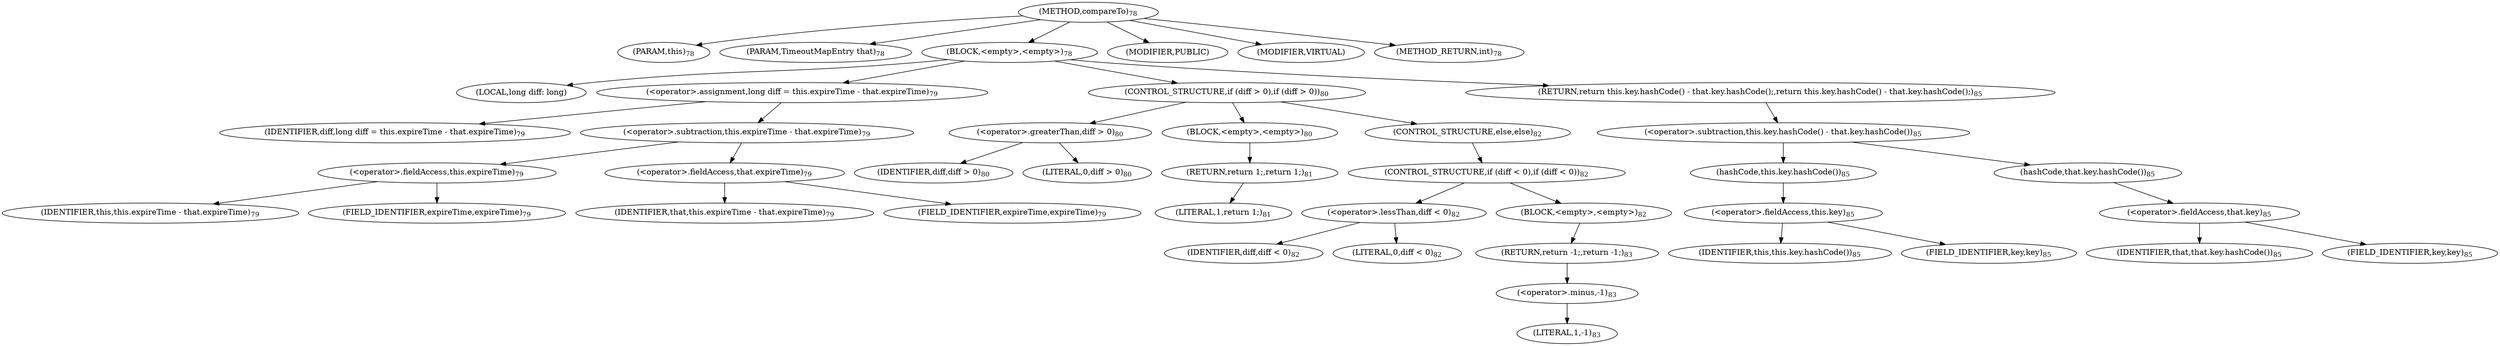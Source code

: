 digraph "compareTo" {  
"170" [label = <(METHOD,compareTo)<SUB>78</SUB>> ]
"17" [label = <(PARAM,this)<SUB>78</SUB>> ]
"171" [label = <(PARAM,TimeoutMapEntry that)<SUB>78</SUB>> ]
"172" [label = <(BLOCK,&lt;empty&gt;,&lt;empty&gt;)<SUB>78</SUB>> ]
"173" [label = <(LOCAL,long diff: long)> ]
"174" [label = <(&lt;operator&gt;.assignment,long diff = this.expireTime - that.expireTime)<SUB>79</SUB>> ]
"175" [label = <(IDENTIFIER,diff,long diff = this.expireTime - that.expireTime)<SUB>79</SUB>> ]
"176" [label = <(&lt;operator&gt;.subtraction,this.expireTime - that.expireTime)<SUB>79</SUB>> ]
"177" [label = <(&lt;operator&gt;.fieldAccess,this.expireTime)<SUB>79</SUB>> ]
"16" [label = <(IDENTIFIER,this,this.expireTime - that.expireTime)<SUB>79</SUB>> ]
"178" [label = <(FIELD_IDENTIFIER,expireTime,expireTime)<SUB>79</SUB>> ]
"179" [label = <(&lt;operator&gt;.fieldAccess,that.expireTime)<SUB>79</SUB>> ]
"180" [label = <(IDENTIFIER,that,this.expireTime - that.expireTime)<SUB>79</SUB>> ]
"181" [label = <(FIELD_IDENTIFIER,expireTime,expireTime)<SUB>79</SUB>> ]
"182" [label = <(CONTROL_STRUCTURE,if (diff &gt; 0),if (diff &gt; 0))<SUB>80</SUB>> ]
"183" [label = <(&lt;operator&gt;.greaterThan,diff &gt; 0)<SUB>80</SUB>> ]
"184" [label = <(IDENTIFIER,diff,diff &gt; 0)<SUB>80</SUB>> ]
"185" [label = <(LITERAL,0,diff &gt; 0)<SUB>80</SUB>> ]
"186" [label = <(BLOCK,&lt;empty&gt;,&lt;empty&gt;)<SUB>80</SUB>> ]
"187" [label = <(RETURN,return 1;,return 1;)<SUB>81</SUB>> ]
"188" [label = <(LITERAL,1,return 1;)<SUB>81</SUB>> ]
"189" [label = <(CONTROL_STRUCTURE,else,else)<SUB>82</SUB>> ]
"190" [label = <(CONTROL_STRUCTURE,if (diff &lt; 0),if (diff &lt; 0))<SUB>82</SUB>> ]
"191" [label = <(&lt;operator&gt;.lessThan,diff &lt; 0)<SUB>82</SUB>> ]
"192" [label = <(IDENTIFIER,diff,diff &lt; 0)<SUB>82</SUB>> ]
"193" [label = <(LITERAL,0,diff &lt; 0)<SUB>82</SUB>> ]
"194" [label = <(BLOCK,&lt;empty&gt;,&lt;empty&gt;)<SUB>82</SUB>> ]
"195" [label = <(RETURN,return -1;,return -1;)<SUB>83</SUB>> ]
"196" [label = <(&lt;operator&gt;.minus,-1)<SUB>83</SUB>> ]
"197" [label = <(LITERAL,1,-1)<SUB>83</SUB>> ]
"198" [label = <(RETURN,return this.key.hashCode() - that.key.hashCode();,return this.key.hashCode() - that.key.hashCode();)<SUB>85</SUB>> ]
"199" [label = <(&lt;operator&gt;.subtraction,this.key.hashCode() - that.key.hashCode())<SUB>85</SUB>> ]
"200" [label = <(hashCode,this.key.hashCode())<SUB>85</SUB>> ]
"201" [label = <(&lt;operator&gt;.fieldAccess,this.key)<SUB>85</SUB>> ]
"18" [label = <(IDENTIFIER,this,this.key.hashCode())<SUB>85</SUB>> ]
"202" [label = <(FIELD_IDENTIFIER,key,key)<SUB>85</SUB>> ]
"203" [label = <(hashCode,that.key.hashCode())<SUB>85</SUB>> ]
"204" [label = <(&lt;operator&gt;.fieldAccess,that.key)<SUB>85</SUB>> ]
"205" [label = <(IDENTIFIER,that,that.key.hashCode())<SUB>85</SUB>> ]
"206" [label = <(FIELD_IDENTIFIER,key,key)<SUB>85</SUB>> ]
"207" [label = <(MODIFIER,PUBLIC)> ]
"208" [label = <(MODIFIER,VIRTUAL)> ]
"209" [label = <(METHOD_RETURN,int)<SUB>78</SUB>> ]
  "170" -> "17" 
  "170" -> "171" 
  "170" -> "172" 
  "170" -> "207" 
  "170" -> "208" 
  "170" -> "209" 
  "172" -> "173" 
  "172" -> "174" 
  "172" -> "182" 
  "172" -> "198" 
  "174" -> "175" 
  "174" -> "176" 
  "176" -> "177" 
  "176" -> "179" 
  "177" -> "16" 
  "177" -> "178" 
  "179" -> "180" 
  "179" -> "181" 
  "182" -> "183" 
  "182" -> "186" 
  "182" -> "189" 
  "183" -> "184" 
  "183" -> "185" 
  "186" -> "187" 
  "187" -> "188" 
  "189" -> "190" 
  "190" -> "191" 
  "190" -> "194" 
  "191" -> "192" 
  "191" -> "193" 
  "194" -> "195" 
  "195" -> "196" 
  "196" -> "197" 
  "198" -> "199" 
  "199" -> "200" 
  "199" -> "203" 
  "200" -> "201" 
  "201" -> "18" 
  "201" -> "202" 
  "203" -> "204" 
  "204" -> "205" 
  "204" -> "206" 
}
